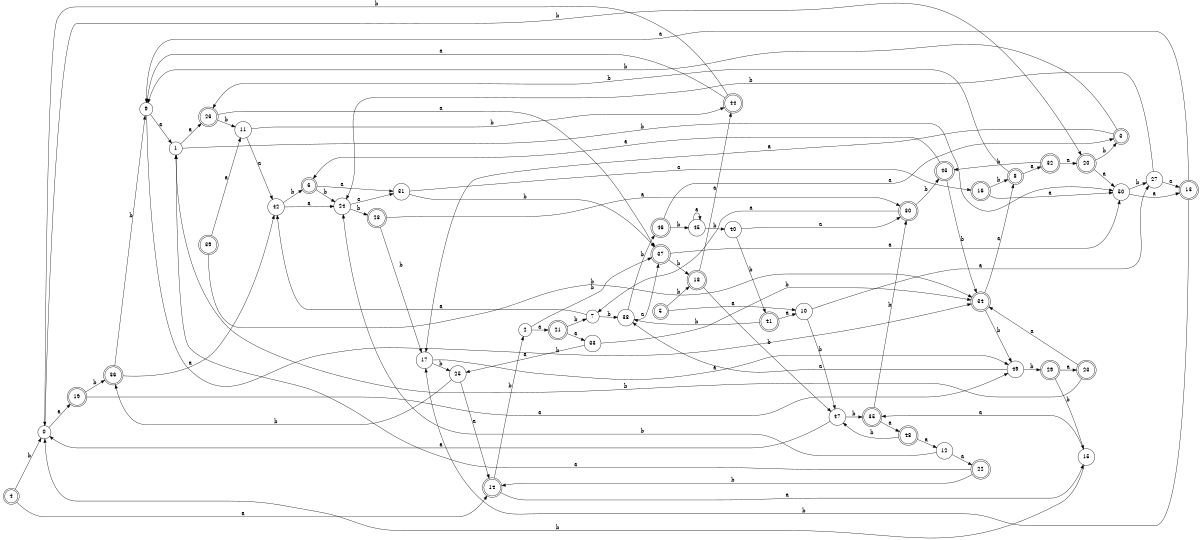 digraph n41_5 {
__start0 [label="" shape="none"];

rankdir=LR;
size="8,5";

s0 [style="filled", color="black", fillcolor="white" shape="circle", label="0"];
s1 [style="filled", color="black", fillcolor="white" shape="circle", label="1"];
s2 [style="filled", color="black", fillcolor="white" shape="circle", label="2"];
s3 [style="rounded,filled", color="black", fillcolor="white" shape="doublecircle", label="3"];
s4 [style="rounded,filled", color="black", fillcolor="white" shape="doublecircle", label="4"];
s5 [style="rounded,filled", color="black", fillcolor="white" shape="doublecircle", label="5"];
s6 [style="rounded,filled", color="black", fillcolor="white" shape="doublecircle", label="6"];
s7 [style="filled", color="black", fillcolor="white" shape="circle", label="7"];
s8 [style="rounded,filled", color="black", fillcolor="white" shape="doublecircle", label="8"];
s9 [style="filled", color="black", fillcolor="white" shape="circle", label="9"];
s10 [style="filled", color="black", fillcolor="white" shape="circle", label="10"];
s11 [style="filled", color="black", fillcolor="white" shape="circle", label="11"];
s12 [style="filled", color="black", fillcolor="white" shape="circle", label="12"];
s13 [style="rounded,filled", color="black", fillcolor="white" shape="doublecircle", label="13"];
s14 [style="rounded,filled", color="black", fillcolor="white" shape="doublecircle", label="14"];
s15 [style="filled", color="black", fillcolor="white" shape="circle", label="15"];
s16 [style="rounded,filled", color="black", fillcolor="white" shape="doublecircle", label="16"];
s17 [style="filled", color="black", fillcolor="white" shape="circle", label="17"];
s18 [style="rounded,filled", color="black", fillcolor="white" shape="doublecircle", label="18"];
s19 [style="rounded,filled", color="black", fillcolor="white" shape="doublecircle", label="19"];
s20 [style="rounded,filled", color="black", fillcolor="white" shape="doublecircle", label="20"];
s21 [style="rounded,filled", color="black", fillcolor="white" shape="doublecircle", label="21"];
s22 [style="rounded,filled", color="black", fillcolor="white" shape="doublecircle", label="22"];
s23 [style="rounded,filled", color="black", fillcolor="white" shape="doublecircle", label="23"];
s24 [style="filled", color="black", fillcolor="white" shape="circle", label="24"];
s25 [style="filled", color="black", fillcolor="white" shape="circle", label="25"];
s26 [style="rounded,filled", color="black", fillcolor="white" shape="doublecircle", label="26"];
s27 [style="filled", color="black", fillcolor="white" shape="circle", label="27"];
s28 [style="rounded,filled", color="black", fillcolor="white" shape="doublecircle", label="28"];
s29 [style="rounded,filled", color="black", fillcolor="white" shape="doublecircle", label="29"];
s30 [style="rounded,filled", color="black", fillcolor="white" shape="doublecircle", label="30"];
s31 [style="filled", color="black", fillcolor="white" shape="circle", label="31"];
s32 [style="rounded,filled", color="black", fillcolor="white" shape="doublecircle", label="32"];
s33 [style="filled", color="black", fillcolor="white" shape="circle", label="33"];
s34 [style="rounded,filled", color="black", fillcolor="white" shape="doublecircle", label="34"];
s35 [style="rounded,filled", color="black", fillcolor="white" shape="doublecircle", label="35"];
s36 [style="rounded,filled", color="black", fillcolor="white" shape="doublecircle", label="36"];
s37 [style="rounded,filled", color="black", fillcolor="white" shape="doublecircle", label="37"];
s38 [style="filled", color="black", fillcolor="white" shape="circle", label="38"];
s39 [style="rounded,filled", color="black", fillcolor="white" shape="doublecircle", label="39"];
s40 [style="filled", color="black", fillcolor="white" shape="circle", label="40"];
s41 [style="rounded,filled", color="black", fillcolor="white" shape="doublecircle", label="41"];
s42 [style="filled", color="black", fillcolor="white" shape="circle", label="42"];
s43 [style="rounded,filled", color="black", fillcolor="white" shape="doublecircle", label="43"];
s44 [style="rounded,filled", color="black", fillcolor="white" shape="doublecircle", label="44"];
s45 [style="filled", color="black", fillcolor="white" shape="circle", label="45"];
s46 [style="rounded,filled", color="black", fillcolor="white" shape="doublecircle", label="46"];
s47 [style="filled", color="black", fillcolor="white" shape="circle", label="47"];
s48 [style="rounded,filled", color="black", fillcolor="white" shape="doublecircle", label="48"];
s49 [style="filled", color="black", fillcolor="white" shape="circle", label="49"];
s50 [style="filled", color="black", fillcolor="white" shape="circle", label="50"];
s0 -> s19 [label="a"];
s0 -> s20 [label="b"];
s1 -> s26 [label="a"];
s1 -> s50 [label="b"];
s2 -> s21 [label="a"];
s2 -> s37 [label="b"];
s3 -> s17 [label="a"];
s3 -> s9 [label="b"];
s4 -> s14 [label="a"];
s4 -> s0 [label="b"];
s5 -> s10 [label="a"];
s5 -> s18 [label="b"];
s6 -> s31 [label="a"];
s6 -> s24 [label="b"];
s7 -> s42 [label="a"];
s7 -> s38 [label="b"];
s8 -> s32 [label="a"];
s8 -> s26 [label="b"];
s9 -> s1 [label="a"];
s9 -> s34 [label="b"];
s10 -> s27 [label="a"];
s10 -> s47 [label="b"];
s11 -> s42 [label="a"];
s11 -> s44 [label="b"];
s12 -> s22 [label="a"];
s12 -> s24 [label="b"];
s13 -> s9 [label="a"];
s13 -> s17 [label="b"];
s14 -> s15 [label="a"];
s14 -> s2 [label="b"];
s15 -> s35 [label="a"];
s15 -> s0 [label="b"];
s16 -> s50 [label="a"];
s16 -> s8 [label="b"];
s17 -> s49 [label="a"];
s17 -> s25 [label="b"];
s18 -> s44 [label="a"];
s18 -> s47 [label="b"];
s19 -> s49 [label="a"];
s19 -> s36 [label="b"];
s20 -> s50 [label="a"];
s20 -> s3 [label="b"];
s21 -> s33 [label="a"];
s21 -> s7 [label="b"];
s22 -> s1 [label="a"];
s22 -> s14 [label="b"];
s23 -> s34 [label="a"];
s23 -> s1 [label="b"];
s24 -> s31 [label="a"];
s24 -> s28 [label="b"];
s25 -> s14 [label="a"];
s25 -> s36 [label="b"];
s26 -> s37 [label="a"];
s26 -> s11 [label="b"];
s27 -> s13 [label="a"];
s27 -> s24 [label="b"];
s28 -> s30 [label="a"];
s28 -> s17 [label="b"];
s29 -> s23 [label="a"];
s29 -> s15 [label="b"];
s30 -> s7 [label="a"];
s30 -> s43 [label="b"];
s31 -> s16 [label="a"];
s31 -> s37 [label="b"];
s32 -> s20 [label="a"];
s32 -> s43 [label="b"];
s33 -> s25 [label="a"];
s33 -> s34 [label="b"];
s34 -> s8 [label="a"];
s34 -> s49 [label="b"];
s35 -> s48 [label="a"];
s35 -> s30 [label="b"];
s36 -> s42 [label="a"];
s36 -> s9 [label="b"];
s37 -> s50 [label="a"];
s37 -> s18 [label="b"];
s38 -> s37 [label="a"];
s38 -> s46 [label="b"];
s39 -> s11 [label="a"];
s39 -> s34 [label="b"];
s40 -> s30 [label="a"];
s40 -> s41 [label="b"];
s41 -> s10 [label="a"];
s41 -> s38 [label="b"];
s42 -> s24 [label="a"];
s42 -> s6 [label="b"];
s43 -> s6 [label="a"];
s43 -> s34 [label="b"];
s44 -> s9 [label="a"];
s44 -> s0 [label="b"];
s45 -> s45 [label="a"];
s45 -> s40 [label="b"];
s46 -> s3 [label="a"];
s46 -> s45 [label="b"];
s47 -> s0 [label="a"];
s47 -> s35 [label="b"];
s48 -> s12 [label="a"];
s48 -> s47 [label="b"];
s49 -> s38 [label="a"];
s49 -> s29 [label="b"];
s50 -> s13 [label="a"];
s50 -> s27 [label="b"];

}